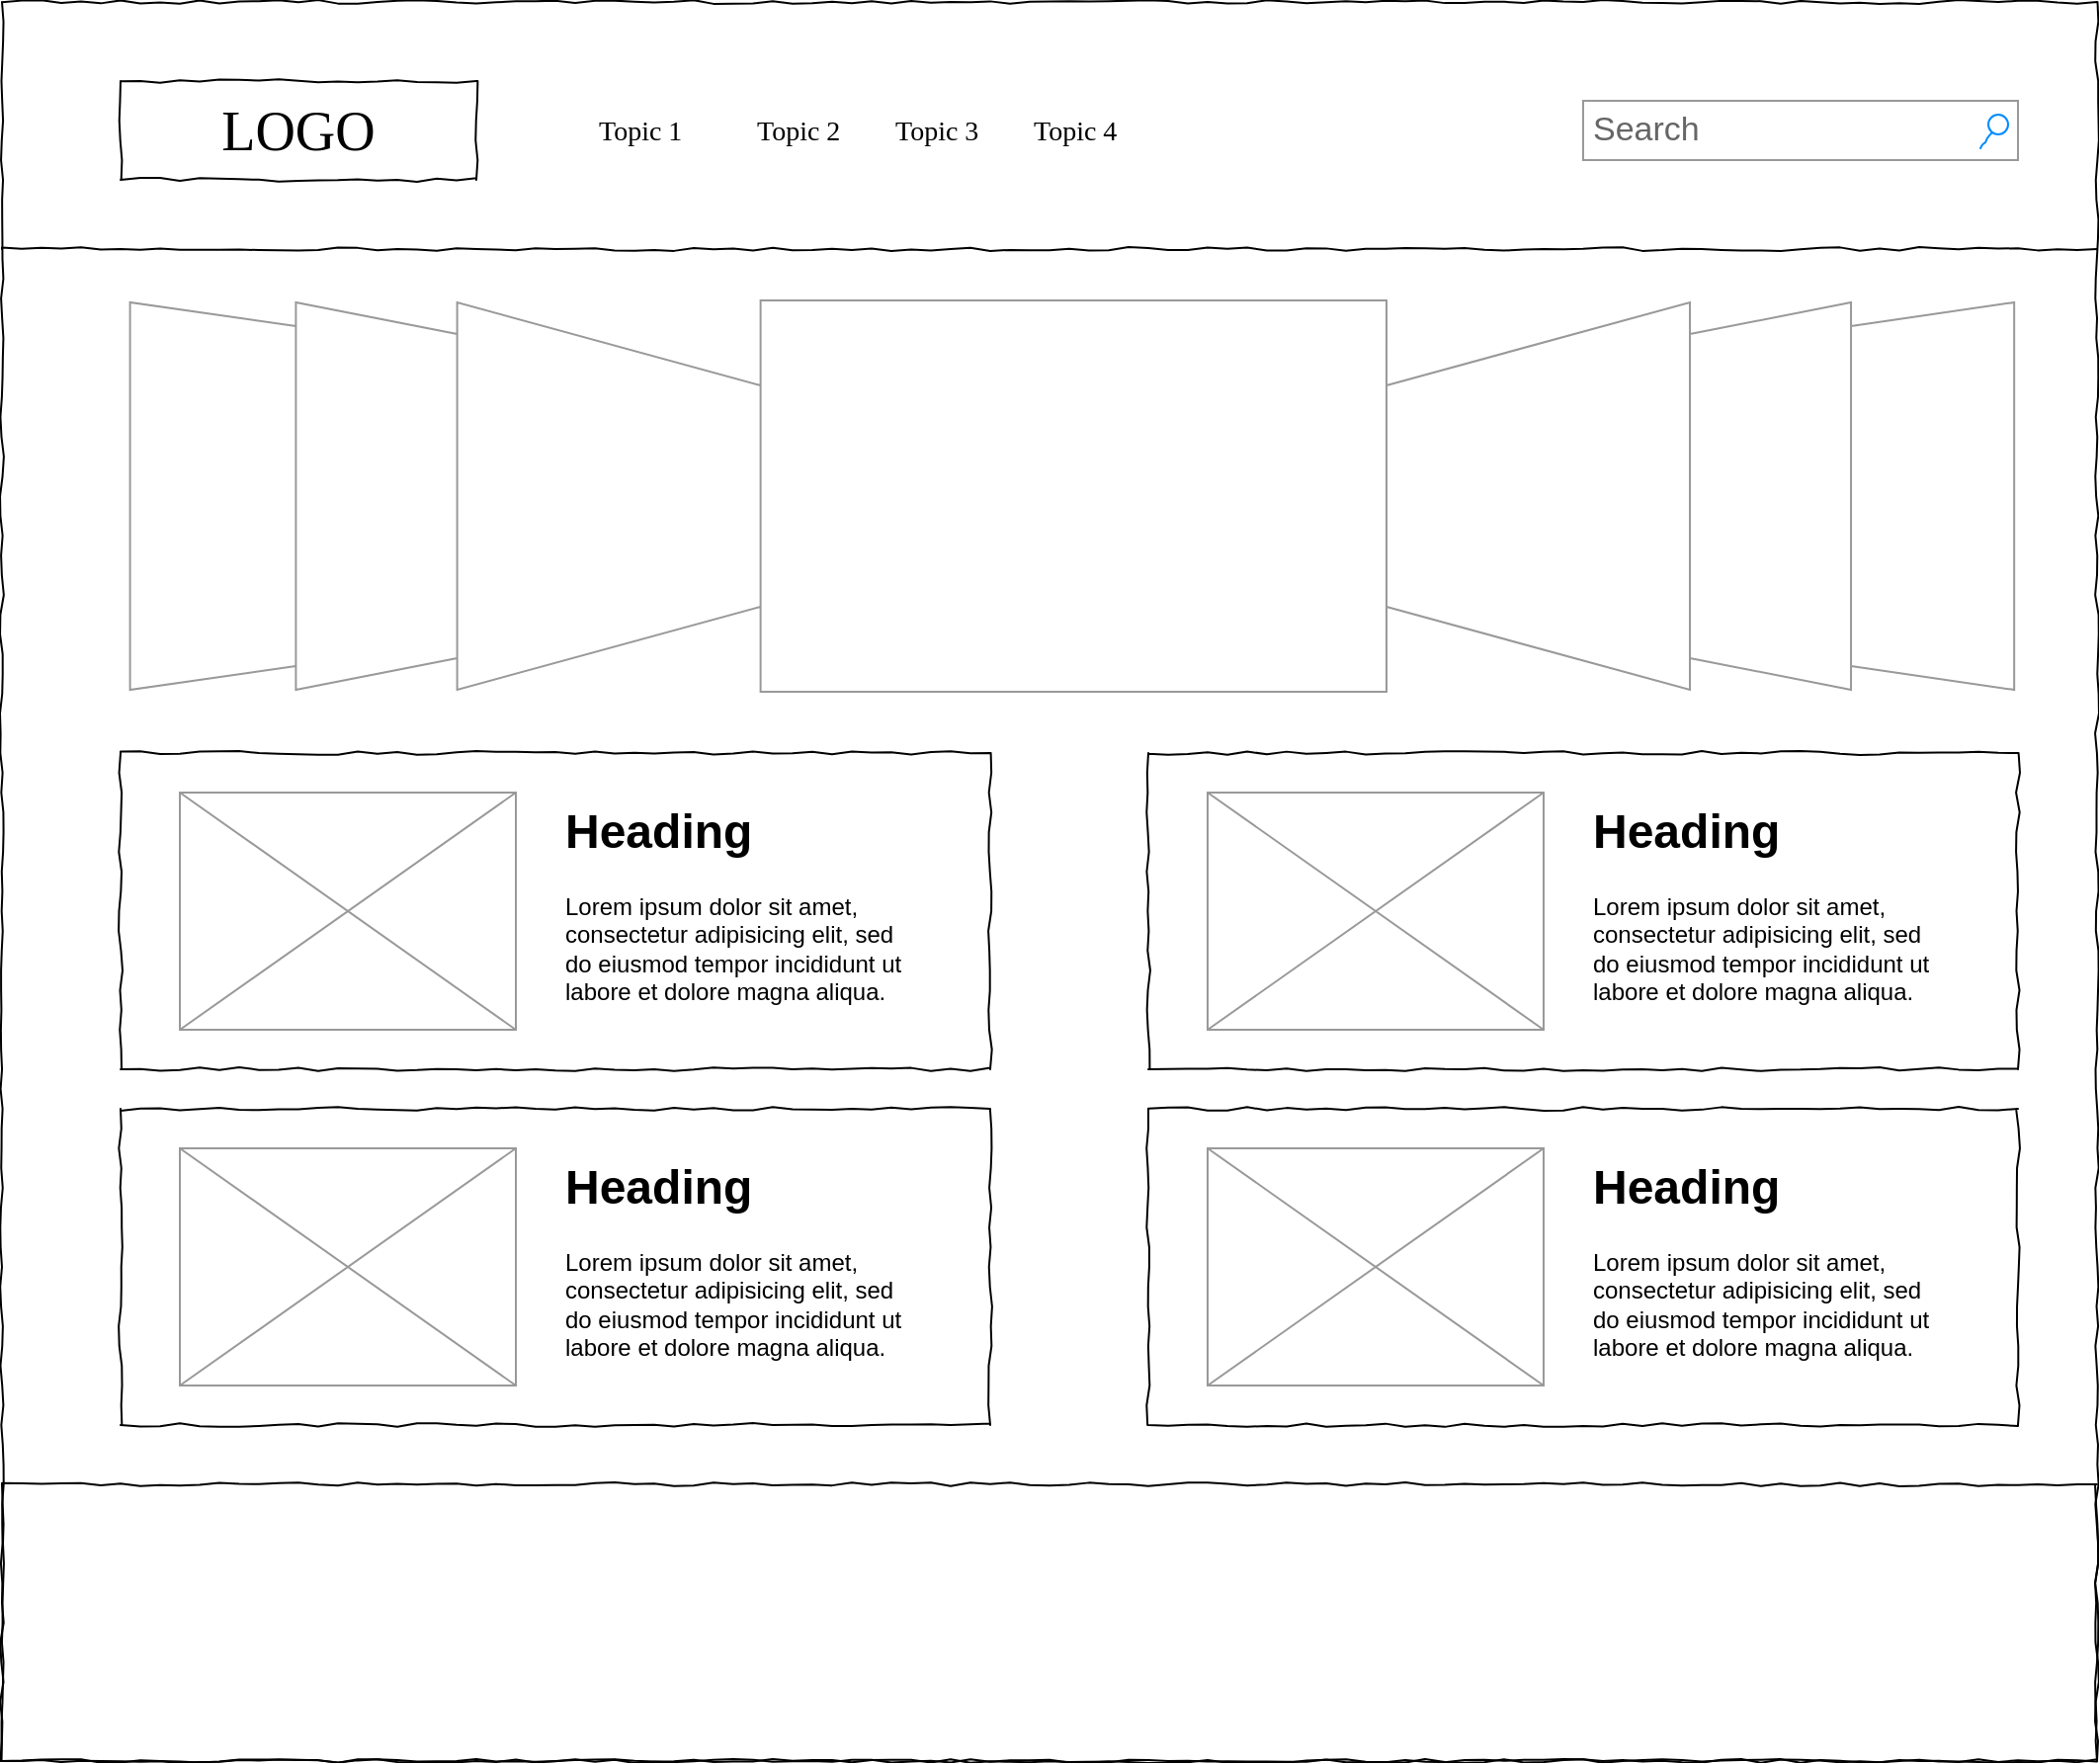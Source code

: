 <mxfile version="20.6.0" type="device"><diagram name="Page-1" id="03018318-947c-dd8e-b7a3-06fadd420f32"><mxGraphModel dx="2031" dy="1017" grid="1" gridSize="10" guides="1" tooltips="1" connect="1" arrows="1" fold="1" page="1" pageScale="1" pageWidth="1100" pageHeight="850" background="none" math="0" shadow="0"><root><mxCell id="0"/><mxCell id="1" parent="0"/><mxCell id="EIp_UV7IKHwFfL8GJ74M-1" value="" style="whiteSpace=wrap;html=1;rounded=0;shadow=0;labelBackgroundColor=none;strokeColor=#000000;strokeWidth=1;fillColor=none;fontFamily=Verdana;fontSize=12;fontColor=#000000;align=center;comic=1;" parent="1" vertex="1"><mxGeometry x="20" y="20" width="1060" height="890" as="geometry"/></mxCell><mxCell id="EIp_UV7IKHwFfL8GJ74M-2" value="LOGO" style="whiteSpace=wrap;html=1;rounded=0;shadow=0;labelBackgroundColor=none;strokeWidth=1;fontFamily=Verdana;fontSize=28;align=center;comic=1;" parent="1" vertex="1"><mxGeometry x="80" y="60" width="180" height="50" as="geometry"/></mxCell><mxCell id="EIp_UV7IKHwFfL8GJ74M-3" value="Search" style="strokeWidth=1;shadow=0;dashed=0;align=center;html=1;shape=mxgraph.mockup.forms.searchBox;strokeColor=#999999;mainText=;strokeColor2=#008cff;fontColor=#666666;fontSize=17;align=left;spacingLeft=3;rounded=0;labelBackgroundColor=none;comic=1;" parent="1" vertex="1"><mxGeometry x="820" y="70" width="220" height="30" as="geometry"/></mxCell><mxCell id="EIp_UV7IKHwFfL8GJ74M-4" value="Topic 1" style="text;html=1;points=[];align=left;verticalAlign=top;spacingTop=-4;fontSize=14;fontFamily=Verdana" parent="1" vertex="1"><mxGeometry x="320" y="75" width="60" height="20" as="geometry"/></mxCell><mxCell id="EIp_UV7IKHwFfL8GJ74M-5" value="Topic 2" style="text;html=1;points=[];align=left;verticalAlign=top;spacingTop=-4;fontSize=14;fontFamily=Verdana" parent="1" vertex="1"><mxGeometry x="400" y="75" width="60" height="20" as="geometry"/></mxCell><mxCell id="EIp_UV7IKHwFfL8GJ74M-6" value="Topic 3" style="text;html=1;points=[];align=left;verticalAlign=top;spacingTop=-4;fontSize=14;fontFamily=Verdana" parent="1" vertex="1"><mxGeometry x="470" y="75" width="60" height="20" as="geometry"/></mxCell><mxCell id="EIp_UV7IKHwFfL8GJ74M-7" value="Topic 4" style="text;html=1;points=[];align=left;verticalAlign=top;spacingTop=-4;fontSize=14;fontFamily=Verdana" parent="1" vertex="1"><mxGeometry x="540" y="75" width="60" height="20" as="geometry"/></mxCell><mxCell id="EIp_UV7IKHwFfL8GJ74M-8" value="" style="line;strokeWidth=1;html=1;rounded=0;shadow=0;labelBackgroundColor=none;fillColor=none;fontFamily=Verdana;fontSize=14;fontColor=#000000;align=center;comic=1;" parent="1" vertex="1"><mxGeometry x="20" y="140" width="1060" height="10" as="geometry"/></mxCell><mxCell id="EIp_UV7IKHwFfL8GJ74M-25" value="" style="whiteSpace=wrap;html=1;rounded=0;shadow=0;labelBackgroundColor=none;strokeWidth=1;fillColor=none;fontFamily=Verdana;fontSize=12;align=center;comic=1;" parent="1" vertex="1"><mxGeometry x="20" y="770" width="1060" height="140" as="geometry"/></mxCell><mxCell id="EIp_UV7IKHwFfL8GJ74M-46" value="" style="group" parent="1" vertex="1" connectable="0"><mxGeometry x="80" y="400" width="440" height="160" as="geometry"/></mxCell><mxCell id="EIp_UV7IKHwFfL8GJ74M-10" value="" style="whiteSpace=wrap;html=1;rounded=0;shadow=0;labelBackgroundColor=none;strokeWidth=1;fillColor=none;fontFamily=Verdana;fontSize=12;align=center;comic=1;container=0;" parent="EIp_UV7IKHwFfL8GJ74M-46" vertex="1"><mxGeometry width="440" height="160" as="geometry"/></mxCell><mxCell id="EIp_UV7IKHwFfL8GJ74M-11" value="&lt;h1&gt;Heading&lt;/h1&gt;&lt;p&gt;Lorem ipsum dolor sit amet, consectetur adipisicing elit, sed do eiusmod tempor incididunt ut labore et dolore magna aliqua.&lt;/p&gt;" style="text;html=1;strokeColor=none;fillColor=none;spacing=5;spacingTop=-20;whiteSpace=wrap;overflow=hidden;rounded=0;container=0;" parent="EIp_UV7IKHwFfL8GJ74M-46" vertex="1"><mxGeometry x="220" y="20" width="190" height="120" as="geometry"/></mxCell><mxCell id="EIp_UV7IKHwFfL8GJ74M-45" value="" style="verticalLabelPosition=bottom;shadow=0;dashed=0;align=center;html=1;verticalAlign=top;strokeWidth=1;shape=mxgraph.mockup.graphics.simpleIcon;strokeColor=#999999;" parent="EIp_UV7IKHwFfL8GJ74M-46" vertex="1"><mxGeometry x="30" y="20" width="170" height="120" as="geometry"/></mxCell><mxCell id="EIp_UV7IKHwFfL8GJ74M-47" value="" style="group" parent="1" vertex="1" connectable="0"><mxGeometry x="600" y="400" width="440" height="160" as="geometry"/></mxCell><mxCell id="EIp_UV7IKHwFfL8GJ74M-48" value="" style="whiteSpace=wrap;html=1;rounded=0;shadow=0;labelBackgroundColor=none;strokeWidth=1;fillColor=none;fontFamily=Verdana;fontSize=12;align=center;comic=1;container=0;" parent="EIp_UV7IKHwFfL8GJ74M-47" vertex="1"><mxGeometry width="440" height="160" as="geometry"/></mxCell><mxCell id="EIp_UV7IKHwFfL8GJ74M-49" value="&lt;h1&gt;Heading&lt;/h1&gt;&lt;p&gt;Lorem ipsum dolor sit amet, consectetur adipisicing elit, sed do eiusmod tempor incididunt ut labore et dolore magna aliqua.&lt;/p&gt;" style="text;html=1;strokeColor=none;fillColor=none;spacing=5;spacingTop=-20;whiteSpace=wrap;overflow=hidden;rounded=0;container=0;" parent="EIp_UV7IKHwFfL8GJ74M-47" vertex="1"><mxGeometry x="220" y="20" width="190" height="120" as="geometry"/></mxCell><mxCell id="EIp_UV7IKHwFfL8GJ74M-50" value="" style="verticalLabelPosition=bottom;shadow=0;dashed=0;align=center;html=1;verticalAlign=top;strokeWidth=1;shape=mxgraph.mockup.graphics.simpleIcon;strokeColor=#999999;" parent="EIp_UV7IKHwFfL8GJ74M-47" vertex="1"><mxGeometry x="30" y="20" width="170" height="120" as="geometry"/></mxCell><mxCell id="EIp_UV7IKHwFfL8GJ74M-51" value="" style="group" parent="1" vertex="1" connectable="0"><mxGeometry x="80" y="580" width="440" height="160" as="geometry"/></mxCell><mxCell id="EIp_UV7IKHwFfL8GJ74M-52" value="" style="whiteSpace=wrap;html=1;rounded=0;shadow=0;labelBackgroundColor=none;strokeWidth=1;fillColor=none;fontFamily=Verdana;fontSize=12;align=center;comic=1;container=0;" parent="EIp_UV7IKHwFfL8GJ74M-51" vertex="1"><mxGeometry width="440" height="160" as="geometry"/></mxCell><mxCell id="EIp_UV7IKHwFfL8GJ74M-53" value="&lt;h1&gt;Heading&lt;/h1&gt;&lt;p&gt;Lorem ipsum dolor sit amet, consectetur adipisicing elit, sed do eiusmod tempor incididunt ut labore et dolore magna aliqua.&lt;/p&gt;" style="text;html=1;strokeColor=none;fillColor=none;spacing=5;spacingTop=-20;whiteSpace=wrap;overflow=hidden;rounded=0;container=0;" parent="EIp_UV7IKHwFfL8GJ74M-51" vertex="1"><mxGeometry x="220" y="20" width="190" height="120" as="geometry"/></mxCell><mxCell id="EIp_UV7IKHwFfL8GJ74M-54" value="" style="verticalLabelPosition=bottom;shadow=0;dashed=0;align=center;html=1;verticalAlign=top;strokeWidth=1;shape=mxgraph.mockup.graphics.simpleIcon;strokeColor=#999999;" parent="EIp_UV7IKHwFfL8GJ74M-51" vertex="1"><mxGeometry x="30" y="20" width="170" height="120" as="geometry"/></mxCell><mxCell id="EIp_UV7IKHwFfL8GJ74M-55" value="" style="group" parent="1" vertex="1" connectable="0"><mxGeometry x="600" y="580" width="440" height="160" as="geometry"/></mxCell><mxCell id="EIp_UV7IKHwFfL8GJ74M-56" value="" style="whiteSpace=wrap;html=1;rounded=0;shadow=0;labelBackgroundColor=none;strokeWidth=1;fillColor=none;fontFamily=Verdana;fontSize=12;align=center;comic=1;container=0;" parent="EIp_UV7IKHwFfL8GJ74M-55" vertex="1"><mxGeometry width="440" height="160" as="geometry"/></mxCell><mxCell id="EIp_UV7IKHwFfL8GJ74M-57" value="&lt;h1&gt;Heading&lt;/h1&gt;&lt;p&gt;Lorem ipsum dolor sit amet, consectetur adipisicing elit, sed do eiusmod tempor incididunt ut labore et dolore magna aliqua.&lt;/p&gt;" style="text;html=1;strokeColor=none;fillColor=none;spacing=5;spacingTop=-20;whiteSpace=wrap;overflow=hidden;rounded=0;container=0;" parent="EIp_UV7IKHwFfL8GJ74M-55" vertex="1"><mxGeometry x="220" y="20" width="190" height="120" as="geometry"/></mxCell><mxCell id="EIp_UV7IKHwFfL8GJ74M-58" value="" style="verticalLabelPosition=bottom;shadow=0;dashed=0;align=center;html=1;verticalAlign=top;strokeWidth=1;shape=mxgraph.mockup.graphics.simpleIcon;strokeColor=#999999;" parent="EIp_UV7IKHwFfL8GJ74M-55" vertex="1"><mxGeometry x="30" y="20" width="170" height="120" as="geometry"/></mxCell><mxCell id="S5ozRpfunR5rpgQcHpny-1" value="" style="verticalLabelPosition=bottom;shadow=0;dashed=0;align=center;html=1;verticalAlign=top;strokeWidth=1;shape=mxgraph.mockup.navigation.coverFlow;strokeColor=#999999;" vertex="1" parent="1"><mxGeometry x="80" y="170" width="960" height="200" as="geometry"/></mxCell></root></mxGraphModel></diagram></mxfile>